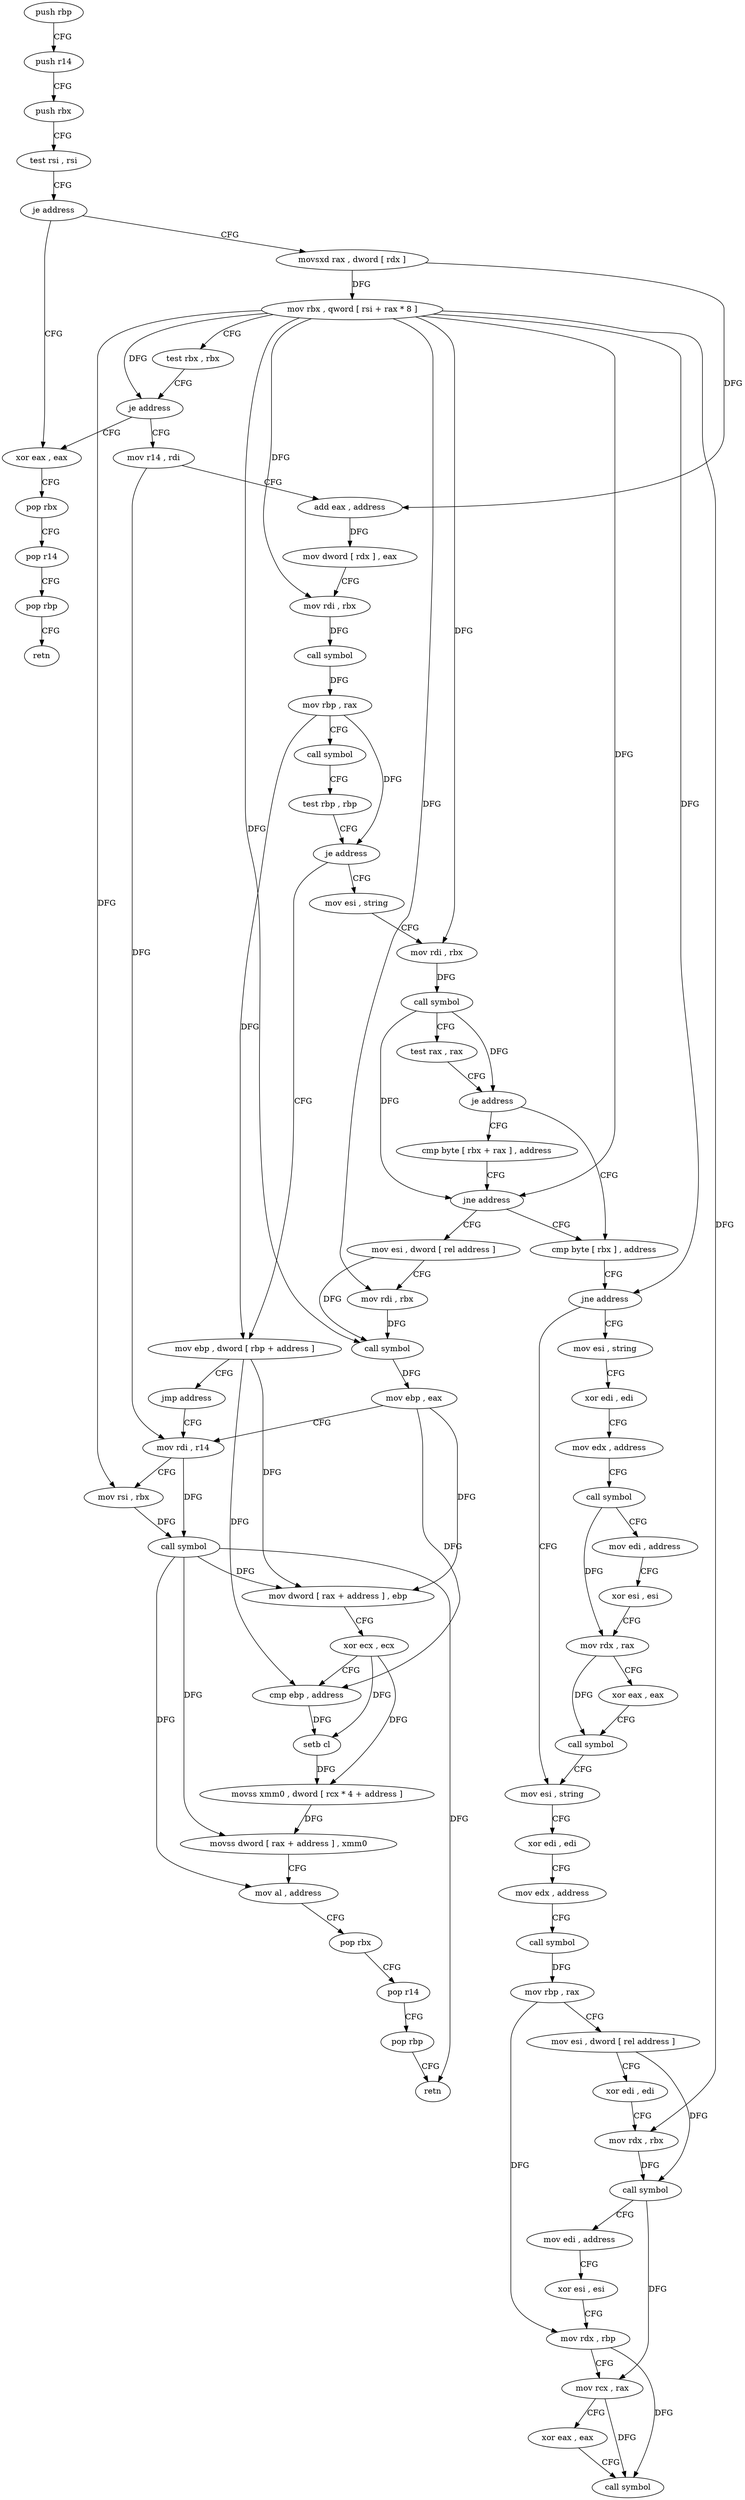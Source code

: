 digraph "func" {
"4250848" [label = "push rbp" ]
"4250849" [label = "push r14" ]
"4250851" [label = "push rbx" ]
"4250852" [label = "test rsi , rsi" ]
"4250855" [label = "je address" ]
"4250903" [label = "xor eax , eax" ]
"4250857" [label = "movsxd rax , dword [ rdx ]" ]
"4250905" [label = "pop rbx" ]
"4250906" [label = "pop r14" ]
"4250908" [label = "pop rbp" ]
"4250909" [label = "retn" ]
"4250860" [label = "mov rbx , qword [ rsi + rax * 8 ]" ]
"4250864" [label = "test rbx , rbx" ]
"4250867" [label = "je address" ]
"4250869" [label = "mov r14 , rdi" ]
"4250872" [label = "add eax , address" ]
"4250875" [label = "mov dword [ rdx ] , eax" ]
"4250877" [label = "mov rdi , rbx" ]
"4250880" [label = "call symbol" ]
"4250885" [label = "mov rbp , rax" ]
"4250888" [label = "call symbol" ]
"4250893" [label = "test rbp , rbp" ]
"4250896" [label = "je address" ]
"4250910" [label = "mov esi , string" ]
"4250898" [label = "mov ebp , dword [ rbp + address ]" ]
"4250915" [label = "mov rdi , rbx" ]
"4250918" [label = "call symbol" ]
"4250923" [label = "test rax , rax" ]
"4250926" [label = "je address" ]
"4250993" [label = "cmp byte [ rbx ] , address" ]
"4250928" [label = "cmp byte [ rbx + rax ] , address" ]
"4250901" [label = "jmp address" ]
"4250950" [label = "mov rdi , r14" ]
"4250996" [label = "jne address" ]
"4251032" [label = "mov esi , string" ]
"4250998" [label = "mov esi , string" ]
"4250932" [label = "jne address" ]
"4250934" [label = "mov esi , dword [ rel address ]" ]
"4250953" [label = "mov rsi , rbx" ]
"4250956" [label = "call symbol" ]
"4250961" [label = "mov dword [ rax + address ] , ebp" ]
"4250964" [label = "xor ecx , ecx" ]
"4250966" [label = "cmp ebp , address" ]
"4250969" [label = "setb cl" ]
"4250972" [label = "movss xmm0 , dword [ rcx * 4 + address ]" ]
"4250981" [label = "movss dword [ rax + address ] , xmm0" ]
"4250986" [label = "mov al , address" ]
"4250988" [label = "pop rbx" ]
"4250989" [label = "pop r14" ]
"4250991" [label = "pop rbp" ]
"4250992" [label = "retn" ]
"4251037" [label = "xor edi , edi" ]
"4251039" [label = "mov edx , address" ]
"4251044" [label = "call symbol" ]
"4251049" [label = "mov rbp , rax" ]
"4251052" [label = "mov esi , dword [ rel address ]" ]
"4251058" [label = "xor edi , edi" ]
"4251060" [label = "mov rdx , rbx" ]
"4251063" [label = "call symbol" ]
"4251068" [label = "mov edi , address" ]
"4251073" [label = "xor esi , esi" ]
"4251075" [label = "mov rdx , rbp" ]
"4251078" [label = "mov rcx , rax" ]
"4251081" [label = "xor eax , eax" ]
"4251083" [label = "call symbol" ]
"4251003" [label = "xor edi , edi" ]
"4251005" [label = "mov edx , address" ]
"4251010" [label = "call symbol" ]
"4251015" [label = "mov edi , address" ]
"4251020" [label = "xor esi , esi" ]
"4251022" [label = "mov rdx , rax" ]
"4251025" [label = "xor eax , eax" ]
"4251027" [label = "call symbol" ]
"4250940" [label = "mov rdi , rbx" ]
"4250943" [label = "call symbol" ]
"4250948" [label = "mov ebp , eax" ]
"4250848" -> "4250849" [ label = "CFG" ]
"4250849" -> "4250851" [ label = "CFG" ]
"4250851" -> "4250852" [ label = "CFG" ]
"4250852" -> "4250855" [ label = "CFG" ]
"4250855" -> "4250903" [ label = "CFG" ]
"4250855" -> "4250857" [ label = "CFG" ]
"4250903" -> "4250905" [ label = "CFG" ]
"4250857" -> "4250860" [ label = "DFG" ]
"4250857" -> "4250872" [ label = "DFG" ]
"4250905" -> "4250906" [ label = "CFG" ]
"4250906" -> "4250908" [ label = "CFG" ]
"4250908" -> "4250909" [ label = "CFG" ]
"4250860" -> "4250864" [ label = "CFG" ]
"4250860" -> "4250867" [ label = "DFG" ]
"4250860" -> "4250877" [ label = "DFG" ]
"4250860" -> "4250915" [ label = "DFG" ]
"4250860" -> "4250996" [ label = "DFG" ]
"4250860" -> "4250932" [ label = "DFG" ]
"4250860" -> "4250953" [ label = "DFG" ]
"4250860" -> "4251060" [ label = "DFG" ]
"4250860" -> "4250940" [ label = "DFG" ]
"4250860" -> "4250943" [ label = "DFG" ]
"4250864" -> "4250867" [ label = "CFG" ]
"4250867" -> "4250903" [ label = "CFG" ]
"4250867" -> "4250869" [ label = "CFG" ]
"4250869" -> "4250872" [ label = "CFG" ]
"4250869" -> "4250950" [ label = "DFG" ]
"4250872" -> "4250875" [ label = "DFG" ]
"4250875" -> "4250877" [ label = "CFG" ]
"4250877" -> "4250880" [ label = "DFG" ]
"4250880" -> "4250885" [ label = "DFG" ]
"4250885" -> "4250888" [ label = "CFG" ]
"4250885" -> "4250896" [ label = "DFG" ]
"4250885" -> "4250898" [ label = "DFG" ]
"4250888" -> "4250893" [ label = "CFG" ]
"4250893" -> "4250896" [ label = "CFG" ]
"4250896" -> "4250910" [ label = "CFG" ]
"4250896" -> "4250898" [ label = "CFG" ]
"4250910" -> "4250915" [ label = "CFG" ]
"4250898" -> "4250901" [ label = "CFG" ]
"4250898" -> "4250961" [ label = "DFG" ]
"4250898" -> "4250966" [ label = "DFG" ]
"4250915" -> "4250918" [ label = "DFG" ]
"4250918" -> "4250923" [ label = "CFG" ]
"4250918" -> "4250926" [ label = "DFG" ]
"4250918" -> "4250932" [ label = "DFG" ]
"4250923" -> "4250926" [ label = "CFG" ]
"4250926" -> "4250993" [ label = "CFG" ]
"4250926" -> "4250928" [ label = "CFG" ]
"4250993" -> "4250996" [ label = "CFG" ]
"4250928" -> "4250932" [ label = "CFG" ]
"4250901" -> "4250950" [ label = "CFG" ]
"4250950" -> "4250953" [ label = "CFG" ]
"4250950" -> "4250956" [ label = "DFG" ]
"4250996" -> "4251032" [ label = "CFG" ]
"4250996" -> "4250998" [ label = "CFG" ]
"4251032" -> "4251037" [ label = "CFG" ]
"4250998" -> "4251003" [ label = "CFG" ]
"4250932" -> "4250993" [ label = "CFG" ]
"4250932" -> "4250934" [ label = "CFG" ]
"4250934" -> "4250940" [ label = "CFG" ]
"4250934" -> "4250943" [ label = "DFG" ]
"4250953" -> "4250956" [ label = "DFG" ]
"4250956" -> "4250961" [ label = "DFG" ]
"4250956" -> "4250981" [ label = "DFG" ]
"4250956" -> "4250986" [ label = "DFG" ]
"4250956" -> "4250992" [ label = "DFG" ]
"4250961" -> "4250964" [ label = "CFG" ]
"4250964" -> "4250966" [ label = "CFG" ]
"4250964" -> "4250969" [ label = "DFG" ]
"4250964" -> "4250972" [ label = "DFG" ]
"4250966" -> "4250969" [ label = "DFG" ]
"4250969" -> "4250972" [ label = "DFG" ]
"4250972" -> "4250981" [ label = "DFG" ]
"4250981" -> "4250986" [ label = "CFG" ]
"4250986" -> "4250988" [ label = "CFG" ]
"4250988" -> "4250989" [ label = "CFG" ]
"4250989" -> "4250991" [ label = "CFG" ]
"4250991" -> "4250992" [ label = "CFG" ]
"4251037" -> "4251039" [ label = "CFG" ]
"4251039" -> "4251044" [ label = "CFG" ]
"4251044" -> "4251049" [ label = "DFG" ]
"4251049" -> "4251052" [ label = "CFG" ]
"4251049" -> "4251075" [ label = "DFG" ]
"4251052" -> "4251058" [ label = "CFG" ]
"4251052" -> "4251063" [ label = "DFG" ]
"4251058" -> "4251060" [ label = "CFG" ]
"4251060" -> "4251063" [ label = "DFG" ]
"4251063" -> "4251068" [ label = "CFG" ]
"4251063" -> "4251078" [ label = "DFG" ]
"4251068" -> "4251073" [ label = "CFG" ]
"4251073" -> "4251075" [ label = "CFG" ]
"4251075" -> "4251078" [ label = "CFG" ]
"4251075" -> "4251083" [ label = "DFG" ]
"4251078" -> "4251081" [ label = "CFG" ]
"4251078" -> "4251083" [ label = "DFG" ]
"4251081" -> "4251083" [ label = "CFG" ]
"4251003" -> "4251005" [ label = "CFG" ]
"4251005" -> "4251010" [ label = "CFG" ]
"4251010" -> "4251015" [ label = "CFG" ]
"4251010" -> "4251022" [ label = "DFG" ]
"4251015" -> "4251020" [ label = "CFG" ]
"4251020" -> "4251022" [ label = "CFG" ]
"4251022" -> "4251025" [ label = "CFG" ]
"4251022" -> "4251027" [ label = "DFG" ]
"4251025" -> "4251027" [ label = "CFG" ]
"4251027" -> "4251032" [ label = "CFG" ]
"4250940" -> "4250943" [ label = "DFG" ]
"4250943" -> "4250948" [ label = "DFG" ]
"4250948" -> "4250950" [ label = "CFG" ]
"4250948" -> "4250961" [ label = "DFG" ]
"4250948" -> "4250966" [ label = "DFG" ]
}
